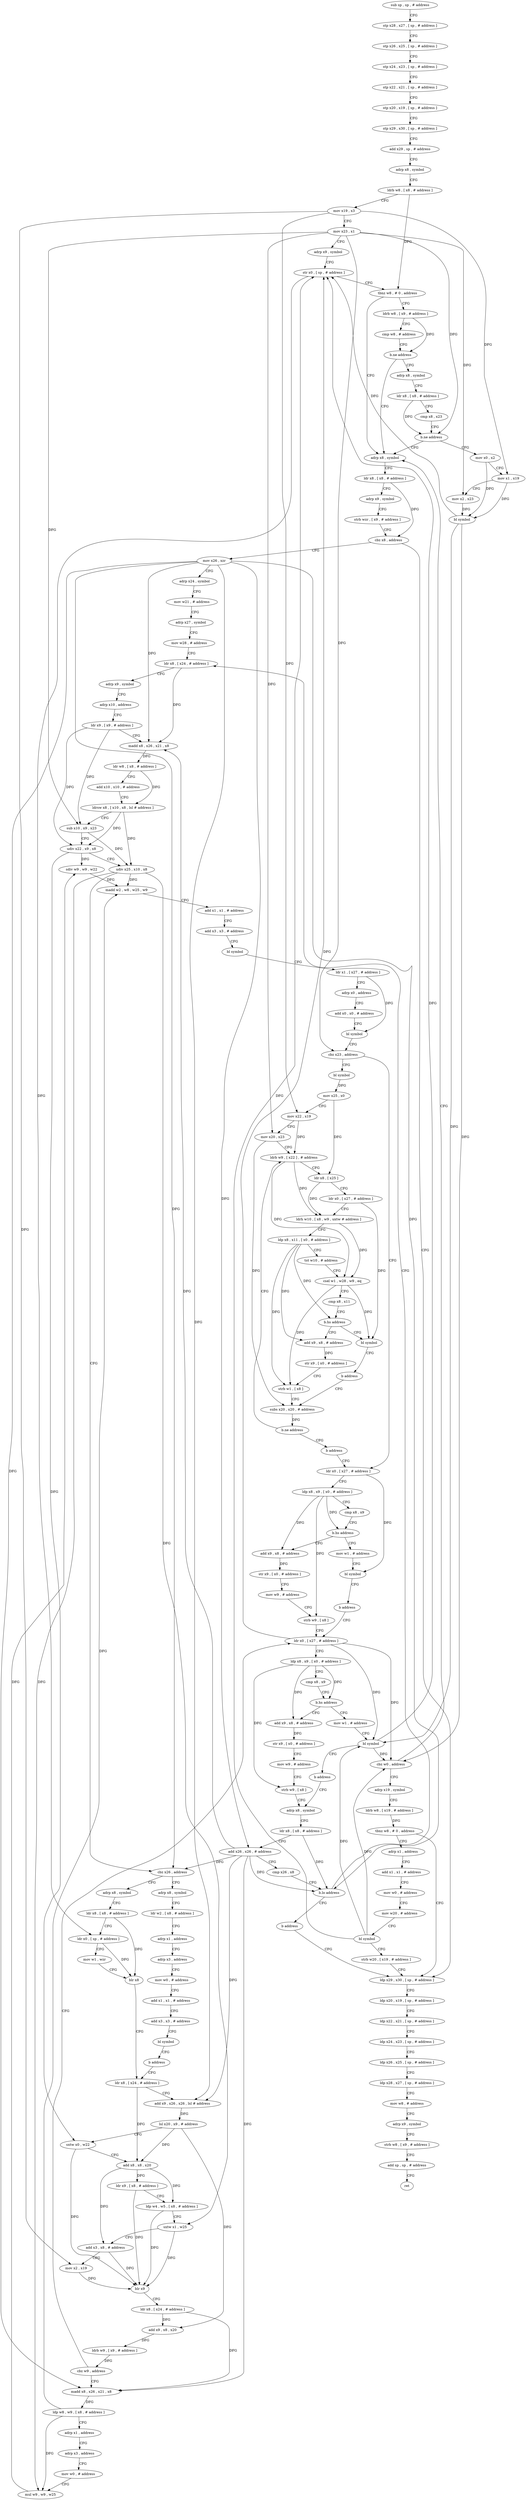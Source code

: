 digraph "func" {
"4213404" [label = "sub sp , sp , # address" ]
"4213408" [label = "stp x28 , x27 , [ sp , # address ]" ]
"4213412" [label = "stp x26 , x25 , [ sp , # address ]" ]
"4213416" [label = "stp x24 , x23 , [ sp , # address ]" ]
"4213420" [label = "stp x22 , x21 , [ sp , # address ]" ]
"4213424" [label = "stp x20 , x19 , [ sp , # address ]" ]
"4213428" [label = "stp x29 , x30 , [ sp , # address ]" ]
"4213432" [label = "add x29 , sp , # address" ]
"4213436" [label = "adrp x8 , symbol" ]
"4213440" [label = "ldrb w8 , [ x8 , # address ]" ]
"4213444" [label = "mov x19 , x3" ]
"4213448" [label = "mov x23 , x1" ]
"4213452" [label = "adrp x9 , symbol" ]
"4213456" [label = "str x0 , [ sp , # address ]" ]
"4213460" [label = "tbnz w8 , # 0 , address" ]
"4213512" [label = "adrp x8 , symbol" ]
"4213464" [label = "ldrb w8 , [ x9 , # address ]" ]
"4213516" [label = "ldr x8 , [ x8 , # address ]" ]
"4213520" [label = "adrp x9 , symbol" ]
"4213524" [label = "strb wzr , [ x9 , # address ]" ]
"4213528" [label = "cbz x8 , address" ]
"4214012" [label = "ldp x29 , x30 , [ sp , # address ]" ]
"4213532" [label = "mov x26 , xzr" ]
"4213468" [label = "cmp w8 , # address" ]
"4213472" [label = "b.ne address" ]
"4213476" [label = "adrp x8 , symbol" ]
"4214016" [label = "ldp x20 , x19 , [ sp , # address ]" ]
"4214020" [label = "ldp x22 , x21 , [ sp , # address ]" ]
"4214024" [label = "ldp x24 , x23 , [ sp , # address ]" ]
"4214028" [label = "ldp x26 , x25 , [ sp , # address ]" ]
"4214032" [label = "ldp x28 , x27 , [ sp , # address ]" ]
"4214036" [label = "mov w8 , # address" ]
"4214040" [label = "adrp x9 , symbol" ]
"4214044" [label = "strb w8 , [ x9 , # address ]" ]
"4214048" [label = "add sp , sp , # address" ]
"4214052" [label = "ret" ]
"4213536" [label = "adrp x24 , symbol" ]
"4213540" [label = "mov w21 , # address" ]
"4213544" [label = "adrp x27 , symbol" ]
"4213548" [label = "mov w28 , # address" ]
"4213552" [label = "ldr x8 , [ x24 , # address ]" ]
"4213480" [label = "ldr x8 , [ x8 , # address ]" ]
"4213484" [label = "cmp x8 , x23" ]
"4213488" [label = "b.ne address" ]
"4213492" [label = "mov x0 , x2" ]
"4213636" [label = "adrp x8 , symbol" ]
"4213640" [label = "ldr x8 , [ x8 , # address ]" ]
"4213644" [label = "ldr x0 , [ sp , # address ]" ]
"4213648" [label = "mov w1 , wzr" ]
"4213652" [label = "blr x8" ]
"4213656" [label = "ldr x8 , [ x24 , # address ]" ]
"4213600" [label = "adrp x8 , symbol" ]
"4213604" [label = "ldr w2 , [ x8 , # address ]" ]
"4213608" [label = "adrp x1 , address" ]
"4213612" [label = "adrp x3 , address" ]
"4213616" [label = "mov w0 , # address" ]
"4213620" [label = "add x1 , x1 , # address" ]
"4213624" [label = "add x3 , x3 , # address" ]
"4213628" [label = "bl symbol" ]
"4213632" [label = "b address" ]
"4213496" [label = "mov x1 , x19" ]
"4213500" [label = "mov x2 , x23" ]
"4213504" [label = "bl symbol" ]
"4213508" [label = "cbz w0 , address" ]
"4213976" [label = "adrp x19 , symbol" ]
"4213896" [label = "ldr x0 , [ x27 , # address ]" ]
"4213900" [label = "ldp x8 , x9 , [ x0 , # address ]" ]
"4213904" [label = "cmp x8 , x9" ]
"4213908" [label = "b.hs address" ]
"4213952" [label = "mov w1 , # address" ]
"4213912" [label = "add x9 , x8 , # address" ]
"4213716" [label = "madd x8 , x26 , x21 , x8" ]
"4213720" [label = "ldp w8 , w9 , [ x8 , # address ]" ]
"4213724" [label = "adrp x1 , address" ]
"4213728" [label = "adrp x3 , address" ]
"4213732" [label = "mov w0 , # address" ]
"4213736" [label = "mul w9 , w9 , w25" ]
"4213740" [label = "sdiv w9 , w9 , w22" ]
"4213744" [label = "madd w2 , w8 , w25 , w9" ]
"4213748" [label = "add x1 , x1 , # address" ]
"4213752" [label = "add x3 , x3 , # address" ]
"4213756" [label = "bl symbol" ]
"4213760" [label = "ldr x1 , [ x27 , # address ]" ]
"4213764" [label = "adrp x0 , address" ]
"4213768" [label = "add x0 , x0 , # address" ]
"4213772" [label = "bl symbol" ]
"4213776" [label = "cbz x23 , address" ]
"4213864" [label = "ldr x0 , [ x27 , # address ]" ]
"4213780" [label = "bl symbol" ]
"4213660" [label = "add x9 , x26 , x26 , lsl # address" ]
"4213664" [label = "lsl x20 , x9 , # address" ]
"4213668" [label = "sxtw x0 , w22" ]
"4213672" [label = "add x8 , x8 , x20" ]
"4213676" [label = "ldr x9 , [ x8 , # address ]" ]
"4213680" [label = "ldp w4 , w5 , [ x8 , # address ]" ]
"4213684" [label = "sxtw x1 , w25" ]
"4213688" [label = "add x3 , x8 , # address" ]
"4213692" [label = "mov x2 , x19" ]
"4213696" [label = "blr x9" ]
"4213700" [label = "ldr x8 , [ x24 , # address ]" ]
"4213704" [label = "add x9 , x8 , x20" ]
"4213708" [label = "ldrb w9 , [ x9 , # address ]" ]
"4213712" [label = "cbz w9 , address" ]
"4213980" [label = "ldrb w8 , [ x19 , # address ]" ]
"4213984" [label = "tbnz w8 , # 0 , address" ]
"4213988" [label = "adrp x1 , address" ]
"4213956" [label = "bl symbol" ]
"4213960" [label = "b address" ]
"4213928" [label = "adrp x8 , symbol" ]
"4213916" [label = "str x9 , [ x0 , # address ]" ]
"4213920" [label = "mov w9 , # address" ]
"4213924" [label = "strb w9 , [ x8 ]" ]
"4213868" [label = "ldp x8 , x9 , [ x0 , # address ]" ]
"4213872" [label = "cmp x8 , x9" ]
"4213876" [label = "b.hs address" ]
"4213964" [label = "mov w1 , # address" ]
"4213880" [label = "add x9 , x8 , # address" ]
"4213784" [label = "mov x25 , x0" ]
"4213788" [label = "mov x22 , x19" ]
"4213792" [label = "mov x20 , x23" ]
"4213796" [label = "ldrb w9 , [ x22 ] , # address" ]
"4213992" [label = "add x1 , x1 , # address" ]
"4213996" [label = "mov w0 , # address" ]
"4214000" [label = "mov w20 , # address" ]
"4214004" [label = "bl symbol" ]
"4214008" [label = "strb w20 , [ x19 , # address ]" ]
"4213932" [label = "ldr x8 , [ x8 , # address ]" ]
"4213936" [label = "add x26 , x26 , # address" ]
"4213940" [label = "cmp x26 , x8" ]
"4213944" [label = "b.lo address" ]
"4213948" [label = "b address" ]
"4213556" [label = "adrp x9 , symbol" ]
"4213560" [label = "adrp x10 , address" ]
"4213564" [label = "ldr x9 , [ x9 , # address ]" ]
"4213568" [label = "madd x8 , x26 , x21 , x8" ]
"4213572" [label = "ldr w8 , [ x8 , # address ]" ]
"4213576" [label = "add x10 , x10 , # address" ]
"4213580" [label = "ldrsw x8 , [ x10 , x8 , lsl # address ]" ]
"4213584" [label = "sub x10 , x9 , x23" ]
"4213588" [label = "udiv x22 , x9 , x8" ]
"4213592" [label = "udiv x25 , x10 , x8" ]
"4213596" [label = "cbz x26 , address" ]
"4213968" [label = "bl symbol" ]
"4213972" [label = "b address" ]
"4213884" [label = "str x9 , [ x0 , # address ]" ]
"4213888" [label = "mov w9 , # address" ]
"4213892" [label = "strb w9 , [ x8 ]" ]
"4213856" [label = "bl symbol" ]
"4213860" [label = "b address" ]
"4213844" [label = "subs x20 , x20 , # address" ]
"4213832" [label = "add x9 , x8 , # address" ]
"4213836" [label = "str x9 , [ x0 , # address ]" ]
"4213840" [label = "strb w1 , [ x8 ]" ]
"4213848" [label = "b.ne address" ]
"4213852" [label = "b address" ]
"4213800" [label = "ldr x8 , [ x25 ]" ]
"4213804" [label = "ldr x0 , [ x27 , # address ]" ]
"4213808" [label = "ldrh w10 , [ x8 , w9 , uxtw # address ]" ]
"4213812" [label = "ldp x8 , x11 , [ x0 , # address ]" ]
"4213816" [label = "tst w10 , # address" ]
"4213820" [label = "csel w1 , w28 , w9 , eq" ]
"4213824" [label = "cmp x8 , x11" ]
"4213828" [label = "b.hs address" ]
"4213404" -> "4213408" [ label = "CFG" ]
"4213408" -> "4213412" [ label = "CFG" ]
"4213412" -> "4213416" [ label = "CFG" ]
"4213416" -> "4213420" [ label = "CFG" ]
"4213420" -> "4213424" [ label = "CFG" ]
"4213424" -> "4213428" [ label = "CFG" ]
"4213428" -> "4213432" [ label = "CFG" ]
"4213432" -> "4213436" [ label = "CFG" ]
"4213436" -> "4213440" [ label = "CFG" ]
"4213440" -> "4213444" [ label = "CFG" ]
"4213440" -> "4213460" [ label = "DFG" ]
"4213444" -> "4213448" [ label = "CFG" ]
"4213444" -> "4213496" [ label = "DFG" ]
"4213444" -> "4213692" [ label = "DFG" ]
"4213444" -> "4213788" [ label = "DFG" ]
"4213448" -> "4213452" [ label = "CFG" ]
"4213448" -> "4213488" [ label = "DFG" ]
"4213448" -> "4213584" [ label = "DFG" ]
"4213448" -> "4213500" [ label = "DFG" ]
"4213448" -> "4213776" [ label = "DFG" ]
"4213448" -> "4213792" [ label = "DFG" ]
"4213452" -> "4213456" [ label = "CFG" ]
"4213456" -> "4213460" [ label = "CFG" ]
"4213456" -> "4213644" [ label = "DFG" ]
"4213460" -> "4213512" [ label = "CFG" ]
"4213460" -> "4213464" [ label = "CFG" ]
"4213512" -> "4213516" [ label = "CFG" ]
"4213464" -> "4213468" [ label = "CFG" ]
"4213464" -> "4213472" [ label = "DFG" ]
"4213516" -> "4213520" [ label = "CFG" ]
"4213516" -> "4213528" [ label = "DFG" ]
"4213520" -> "4213524" [ label = "CFG" ]
"4213524" -> "4213528" [ label = "CFG" ]
"4213528" -> "4214012" [ label = "CFG" ]
"4213528" -> "4213532" [ label = "CFG" ]
"4214012" -> "4214016" [ label = "CFG" ]
"4213532" -> "4213536" [ label = "CFG" ]
"4213532" -> "4213568" [ label = "DFG" ]
"4213532" -> "4213596" [ label = "DFG" ]
"4213532" -> "4213660" [ label = "DFG" ]
"4213532" -> "4213716" [ label = "DFG" ]
"4213532" -> "4213936" [ label = "DFG" ]
"4213532" -> "4213944" [ label = "DFG" ]
"4213468" -> "4213472" [ label = "CFG" ]
"4213472" -> "4213512" [ label = "CFG" ]
"4213472" -> "4213476" [ label = "CFG" ]
"4213476" -> "4213480" [ label = "CFG" ]
"4214016" -> "4214020" [ label = "CFG" ]
"4214020" -> "4214024" [ label = "CFG" ]
"4214024" -> "4214028" [ label = "CFG" ]
"4214028" -> "4214032" [ label = "CFG" ]
"4214032" -> "4214036" [ label = "CFG" ]
"4214036" -> "4214040" [ label = "CFG" ]
"4214040" -> "4214044" [ label = "CFG" ]
"4214044" -> "4214048" [ label = "CFG" ]
"4214048" -> "4214052" [ label = "CFG" ]
"4213536" -> "4213540" [ label = "CFG" ]
"4213540" -> "4213544" [ label = "CFG" ]
"4213544" -> "4213548" [ label = "CFG" ]
"4213548" -> "4213552" [ label = "CFG" ]
"4213552" -> "4213556" [ label = "CFG" ]
"4213552" -> "4213568" [ label = "DFG" ]
"4213480" -> "4213484" [ label = "CFG" ]
"4213480" -> "4213488" [ label = "DFG" ]
"4213484" -> "4213488" [ label = "CFG" ]
"4213488" -> "4213512" [ label = "CFG" ]
"4213488" -> "4213492" [ label = "CFG" ]
"4213492" -> "4213496" [ label = "CFG" ]
"4213492" -> "4213504" [ label = "DFG" ]
"4213636" -> "4213640" [ label = "CFG" ]
"4213640" -> "4213644" [ label = "CFG" ]
"4213640" -> "4213652" [ label = "DFG" ]
"4213644" -> "4213648" [ label = "CFG" ]
"4213644" -> "4213652" [ label = "DFG" ]
"4213648" -> "4213652" [ label = "CFG" ]
"4213652" -> "4213656" [ label = "CFG" ]
"4213656" -> "4213660" [ label = "CFG" ]
"4213656" -> "4213672" [ label = "DFG" ]
"4213600" -> "4213604" [ label = "CFG" ]
"4213604" -> "4213608" [ label = "CFG" ]
"4213608" -> "4213612" [ label = "CFG" ]
"4213612" -> "4213616" [ label = "CFG" ]
"4213616" -> "4213620" [ label = "CFG" ]
"4213620" -> "4213624" [ label = "CFG" ]
"4213624" -> "4213628" [ label = "CFG" ]
"4213628" -> "4213632" [ label = "CFG" ]
"4213632" -> "4213656" [ label = "CFG" ]
"4213496" -> "4213500" [ label = "CFG" ]
"4213496" -> "4213504" [ label = "DFG" ]
"4213500" -> "4213504" [ label = "DFG" ]
"4213504" -> "4213508" [ label = "DFG" ]
"4213504" -> "4213456" [ label = "DFG" ]
"4213504" -> "4213956" [ label = "DFG" ]
"4213508" -> "4213976" [ label = "CFG" ]
"4213508" -> "4213512" [ label = "CFG" ]
"4213976" -> "4213980" [ label = "CFG" ]
"4213896" -> "4213900" [ label = "CFG" ]
"4213896" -> "4213456" [ label = "DFG" ]
"4213896" -> "4213508" [ label = "DFG" ]
"4213896" -> "4213956" [ label = "DFG" ]
"4213900" -> "4213904" [ label = "CFG" ]
"4213900" -> "4213908" [ label = "DFG" ]
"4213900" -> "4213912" [ label = "DFG" ]
"4213900" -> "4213924" [ label = "DFG" ]
"4213904" -> "4213908" [ label = "CFG" ]
"4213908" -> "4213952" [ label = "CFG" ]
"4213908" -> "4213912" [ label = "CFG" ]
"4213952" -> "4213956" [ label = "CFG" ]
"4213912" -> "4213916" [ label = "DFG" ]
"4213716" -> "4213720" [ label = "DFG" ]
"4213720" -> "4213724" [ label = "CFG" ]
"4213720" -> "4213744" [ label = "DFG" ]
"4213720" -> "4213736" [ label = "DFG" ]
"4213724" -> "4213728" [ label = "CFG" ]
"4213728" -> "4213732" [ label = "CFG" ]
"4213732" -> "4213736" [ label = "CFG" ]
"4213736" -> "4213740" [ label = "DFG" ]
"4213740" -> "4213744" [ label = "DFG" ]
"4213744" -> "4213748" [ label = "CFG" ]
"4213748" -> "4213752" [ label = "CFG" ]
"4213752" -> "4213756" [ label = "CFG" ]
"4213756" -> "4213760" [ label = "CFG" ]
"4213760" -> "4213764" [ label = "CFG" ]
"4213760" -> "4213772" [ label = "DFG" ]
"4213764" -> "4213768" [ label = "CFG" ]
"4213768" -> "4213772" [ label = "CFG" ]
"4213772" -> "4213776" [ label = "CFG" ]
"4213776" -> "4213864" [ label = "CFG" ]
"4213776" -> "4213780" [ label = "CFG" ]
"4213864" -> "4213868" [ label = "CFG" ]
"4213864" -> "4213968" [ label = "DFG" ]
"4213780" -> "4213784" [ label = "DFG" ]
"4213660" -> "4213664" [ label = "DFG" ]
"4213664" -> "4213668" [ label = "CFG" ]
"4213664" -> "4213672" [ label = "DFG" ]
"4213664" -> "4213704" [ label = "DFG" ]
"4213668" -> "4213672" [ label = "CFG" ]
"4213668" -> "4213696" [ label = "DFG" ]
"4213672" -> "4213676" [ label = "DFG" ]
"4213672" -> "4213680" [ label = "DFG" ]
"4213672" -> "4213688" [ label = "DFG" ]
"4213676" -> "4213680" [ label = "CFG" ]
"4213676" -> "4213696" [ label = "DFG" ]
"4213680" -> "4213684" [ label = "CFG" ]
"4213680" -> "4213696" [ label = "DFG" ]
"4213684" -> "4213688" [ label = "CFG" ]
"4213684" -> "4213696" [ label = "DFG" ]
"4213688" -> "4213692" [ label = "CFG" ]
"4213688" -> "4213696" [ label = "DFG" ]
"4213692" -> "4213696" [ label = "DFG" ]
"4213696" -> "4213700" [ label = "CFG" ]
"4213700" -> "4213704" [ label = "DFG" ]
"4213700" -> "4213716" [ label = "DFG" ]
"4213704" -> "4213708" [ label = "DFG" ]
"4213708" -> "4213712" [ label = "DFG" ]
"4213712" -> "4213896" [ label = "CFG" ]
"4213712" -> "4213716" [ label = "CFG" ]
"4213980" -> "4213984" [ label = "DFG" ]
"4213984" -> "4214012" [ label = "CFG" ]
"4213984" -> "4213988" [ label = "CFG" ]
"4213988" -> "4213992" [ label = "CFG" ]
"4213956" -> "4213960" [ label = "CFG" ]
"4213956" -> "4213456" [ label = "DFG" ]
"4213956" -> "4213508" [ label = "DFG" ]
"4213960" -> "4213928" [ label = "CFG" ]
"4213928" -> "4213932" [ label = "CFG" ]
"4213916" -> "4213920" [ label = "CFG" ]
"4213920" -> "4213924" [ label = "CFG" ]
"4213924" -> "4213928" [ label = "CFG" ]
"4213868" -> "4213872" [ label = "CFG" ]
"4213868" -> "4213876" [ label = "DFG" ]
"4213868" -> "4213880" [ label = "DFG" ]
"4213868" -> "4213892" [ label = "DFG" ]
"4213872" -> "4213876" [ label = "CFG" ]
"4213876" -> "4213964" [ label = "CFG" ]
"4213876" -> "4213880" [ label = "CFG" ]
"4213964" -> "4213968" [ label = "CFG" ]
"4213880" -> "4213884" [ label = "DFG" ]
"4213784" -> "4213788" [ label = "CFG" ]
"4213784" -> "4213800" [ label = "DFG" ]
"4213788" -> "4213792" [ label = "CFG" ]
"4213788" -> "4213796" [ label = "DFG" ]
"4213792" -> "4213796" [ label = "CFG" ]
"4213792" -> "4213844" [ label = "DFG" ]
"4213796" -> "4213800" [ label = "CFG" ]
"4213796" -> "4213808" [ label = "DFG" ]
"4213796" -> "4213820" [ label = "DFG" ]
"4213992" -> "4213996" [ label = "CFG" ]
"4213996" -> "4214000" [ label = "CFG" ]
"4214000" -> "4214004" [ label = "CFG" ]
"4214004" -> "4214008" [ label = "CFG" ]
"4214004" -> "4213456" [ label = "DFG" ]
"4214004" -> "4213508" [ label = "DFG" ]
"4214004" -> "4213956" [ label = "DFG" ]
"4214008" -> "4214012" [ label = "CFG" ]
"4213932" -> "4213936" [ label = "CFG" ]
"4213932" -> "4213944" [ label = "DFG" ]
"4213936" -> "4213940" [ label = "CFG" ]
"4213936" -> "4213568" [ label = "DFG" ]
"4213936" -> "4213596" [ label = "DFG" ]
"4213936" -> "4213660" [ label = "DFG" ]
"4213936" -> "4213716" [ label = "DFG" ]
"4213936" -> "4213944" [ label = "DFG" ]
"4213940" -> "4213944" [ label = "CFG" ]
"4213944" -> "4213552" [ label = "CFG" ]
"4213944" -> "4213948" [ label = "CFG" ]
"4213948" -> "4214012" [ label = "CFG" ]
"4213556" -> "4213560" [ label = "CFG" ]
"4213560" -> "4213564" [ label = "CFG" ]
"4213564" -> "4213568" [ label = "CFG" ]
"4213564" -> "4213584" [ label = "DFG" ]
"4213564" -> "4213588" [ label = "DFG" ]
"4213568" -> "4213572" [ label = "DFG" ]
"4213572" -> "4213576" [ label = "CFG" ]
"4213572" -> "4213580" [ label = "DFG" ]
"4213576" -> "4213580" [ label = "CFG" ]
"4213580" -> "4213584" [ label = "CFG" ]
"4213580" -> "4213588" [ label = "DFG" ]
"4213580" -> "4213592" [ label = "DFG" ]
"4213584" -> "4213588" [ label = "CFG" ]
"4213584" -> "4213592" [ label = "DFG" ]
"4213588" -> "4213592" [ label = "CFG" ]
"4213588" -> "4213668" [ label = "DFG" ]
"4213588" -> "4213740" [ label = "DFG" ]
"4213592" -> "4213596" [ label = "CFG" ]
"4213592" -> "4213684" [ label = "DFG" ]
"4213592" -> "4213736" [ label = "DFG" ]
"4213592" -> "4213744" [ label = "DFG" ]
"4213596" -> "4213636" [ label = "CFG" ]
"4213596" -> "4213600" [ label = "CFG" ]
"4213968" -> "4213972" [ label = "CFG" ]
"4213972" -> "4213896" [ label = "CFG" ]
"4213884" -> "4213888" [ label = "CFG" ]
"4213888" -> "4213892" [ label = "CFG" ]
"4213892" -> "4213896" [ label = "CFG" ]
"4213856" -> "4213860" [ label = "CFG" ]
"4213860" -> "4213844" [ label = "CFG" ]
"4213844" -> "4213848" [ label = "DFG" ]
"4213832" -> "4213836" [ label = "DFG" ]
"4213836" -> "4213840" [ label = "CFG" ]
"4213840" -> "4213844" [ label = "CFG" ]
"4213848" -> "4213796" [ label = "CFG" ]
"4213848" -> "4213852" [ label = "CFG" ]
"4213852" -> "4213864" [ label = "CFG" ]
"4213800" -> "4213804" [ label = "CFG" ]
"4213800" -> "4213808" [ label = "DFG" ]
"4213804" -> "4213808" [ label = "CFG" ]
"4213804" -> "4213856" [ label = "DFG" ]
"4213808" -> "4213812" [ label = "CFG" ]
"4213808" -> "4213820" [ label = "DFG" ]
"4213812" -> "4213816" [ label = "CFG" ]
"4213812" -> "4213828" [ label = "DFG" ]
"4213812" -> "4213832" [ label = "DFG" ]
"4213812" -> "4213840" [ label = "DFG" ]
"4213816" -> "4213820" [ label = "CFG" ]
"4213820" -> "4213824" [ label = "CFG" ]
"4213820" -> "4213856" [ label = "DFG" ]
"4213820" -> "4213840" [ label = "DFG" ]
"4213824" -> "4213828" [ label = "CFG" ]
"4213828" -> "4213856" [ label = "CFG" ]
"4213828" -> "4213832" [ label = "CFG" ]
}
